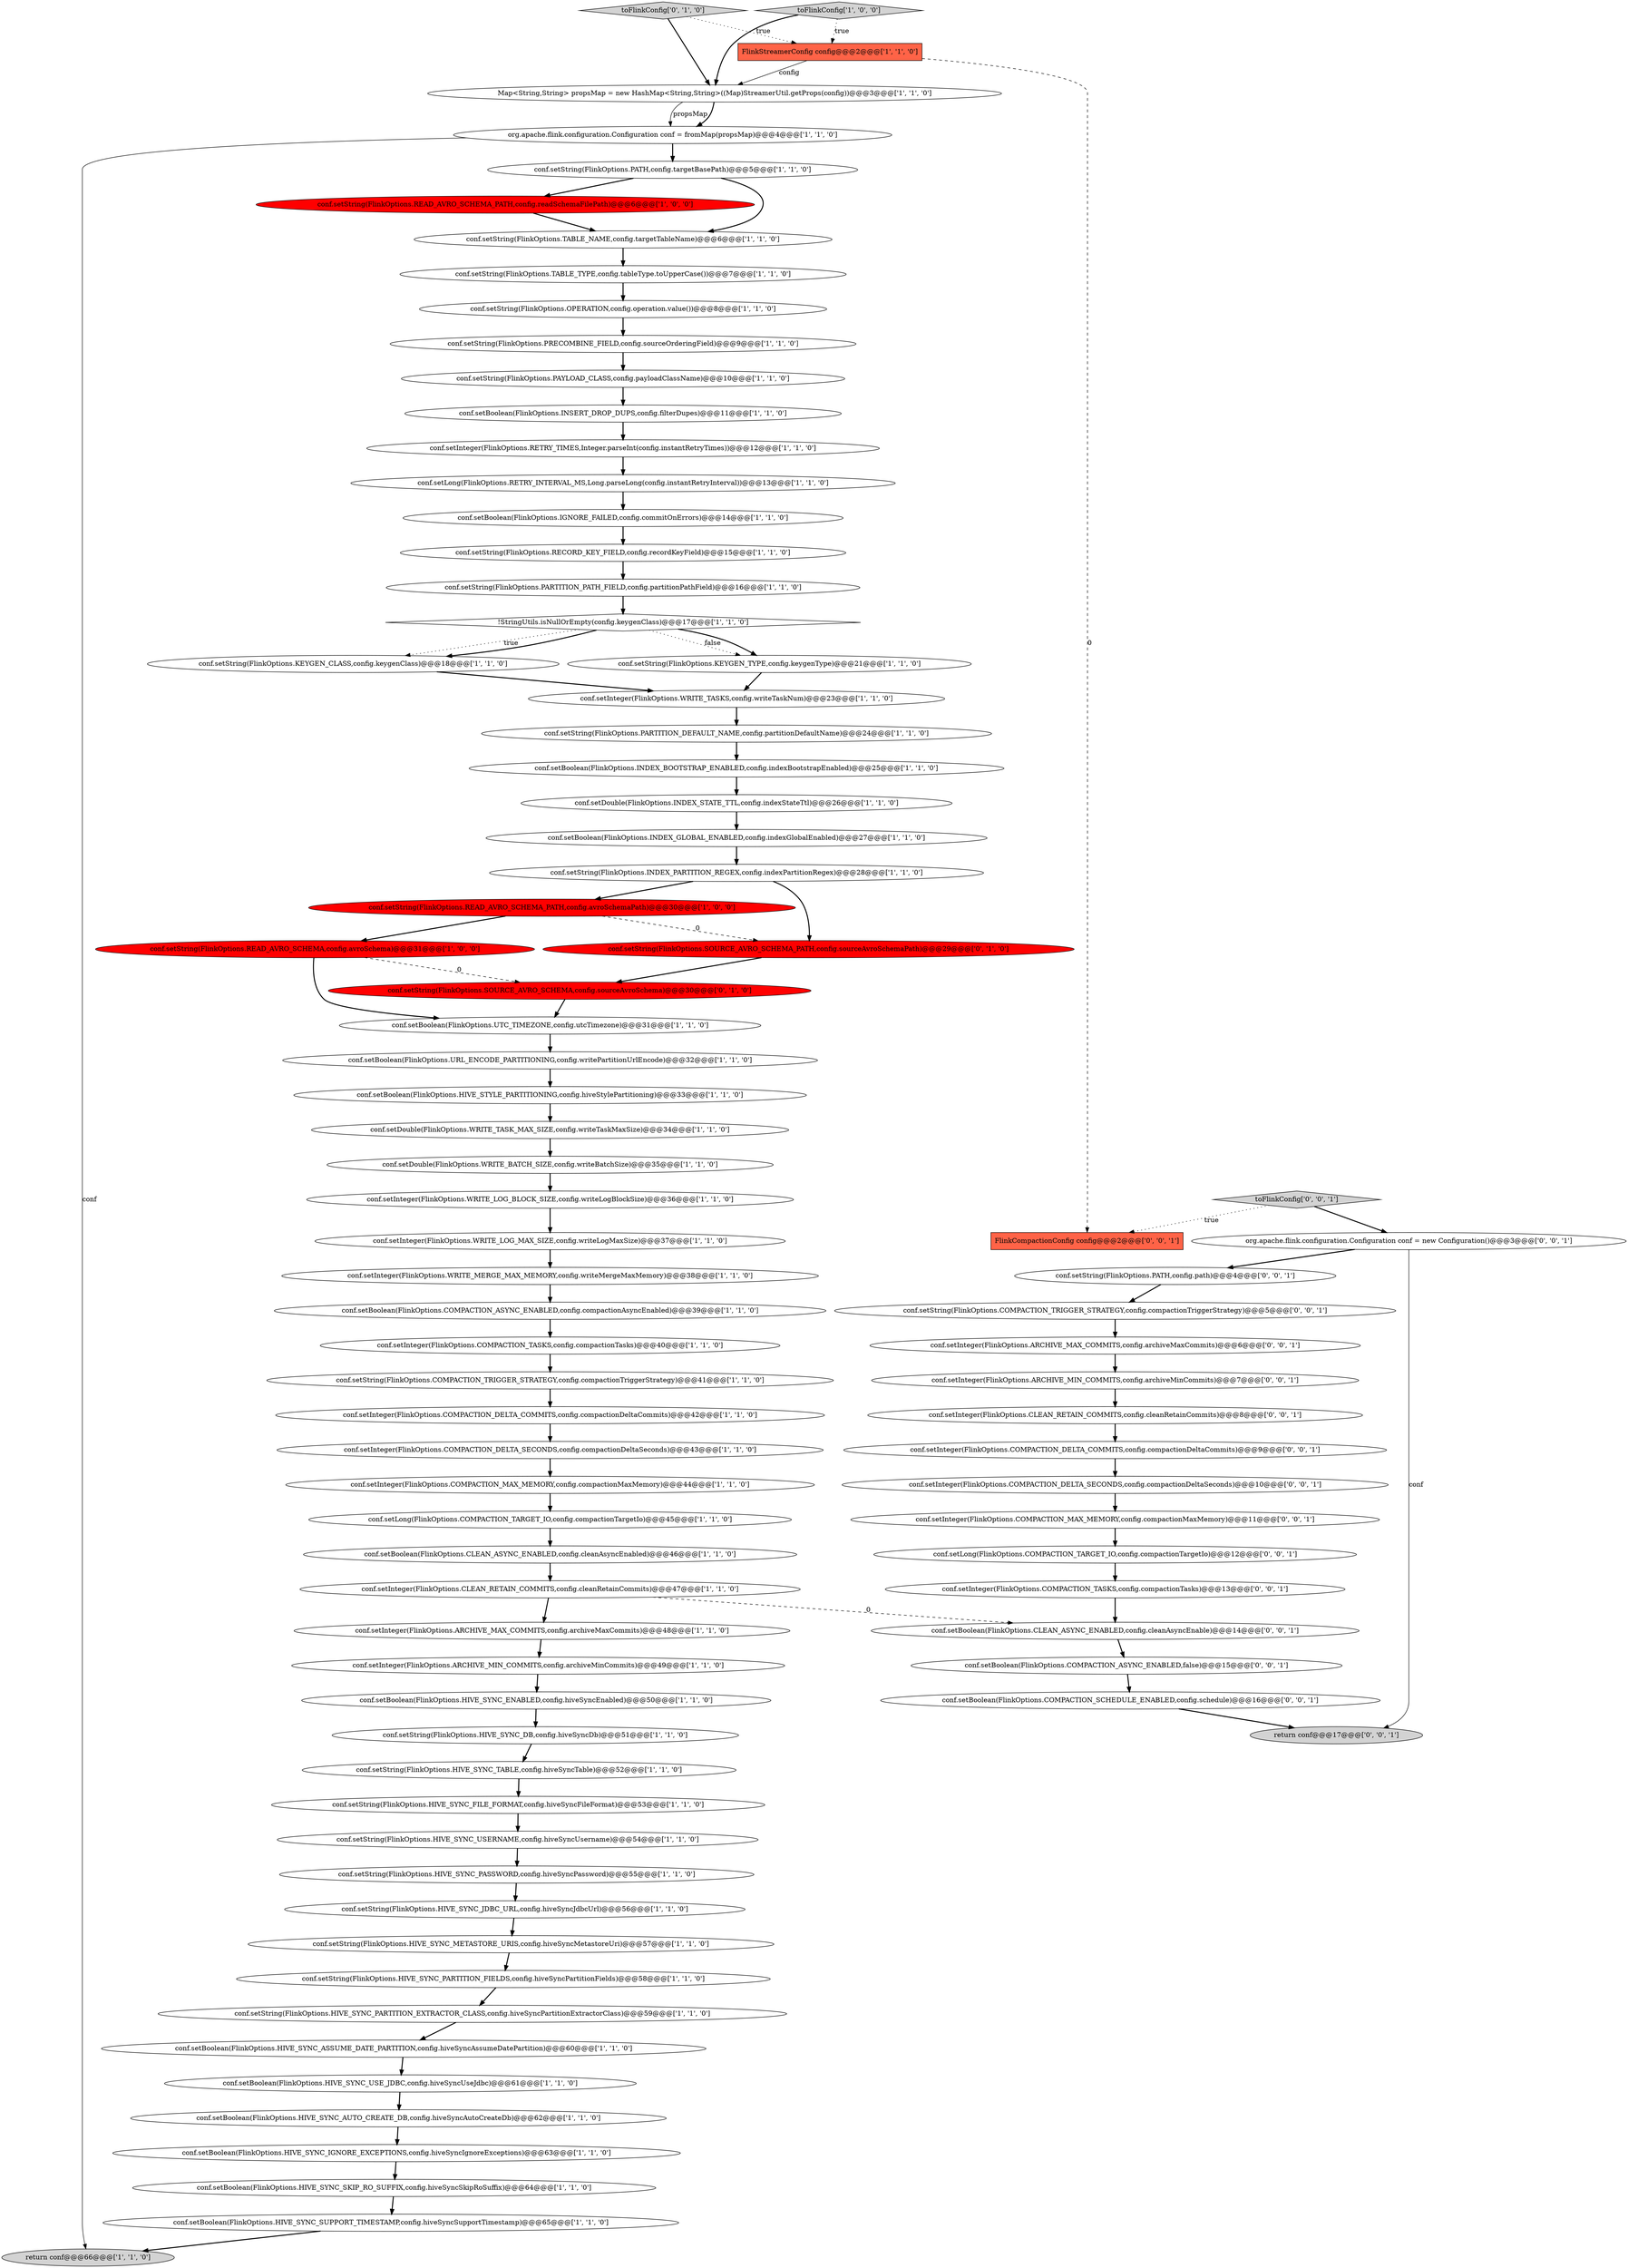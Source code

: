 digraph {
24 [style = filled, label = "conf.setString(FlinkOptions.READ_AVRO_SCHEMA_PATH,config.avroSchemaPath)@@@30@@@['1', '0', '0']", fillcolor = red, shape = ellipse image = "AAA1AAABBB1BBB"];
0 [style = filled, label = "FlinkStreamerConfig config@@@2@@@['1', '1', '0']", fillcolor = tomato, shape = box image = "AAA0AAABBB1BBB"];
74 [style = filled, label = "org.apache.flink.configuration.Configuration conf = new Configuration()@@@3@@@['0', '0', '1']", fillcolor = white, shape = ellipse image = "AAA0AAABBB3BBB"];
38 [style = filled, label = "conf.setString(FlinkOptions.COMPACTION_TRIGGER_STRATEGY,config.compactionTriggerStrategy)@@@41@@@['1', '1', '0']", fillcolor = white, shape = ellipse image = "AAA0AAABBB1BBB"];
4 [style = filled, label = "conf.setBoolean(FlinkOptions.CLEAN_ASYNC_ENABLED,config.cleanAsyncEnabled)@@@46@@@['1', '1', '0']", fillcolor = white, shape = ellipse image = "AAA0AAABBB1BBB"];
25 [style = filled, label = "conf.setBoolean(FlinkOptions.HIVE_SYNC_SUPPORT_TIMESTAMP,config.hiveSyncSupportTimestamp)@@@65@@@['1', '1', '0']", fillcolor = white, shape = ellipse image = "AAA0AAABBB1BBB"];
6 [style = filled, label = "conf.setInteger(FlinkOptions.WRITE_MERGE_MAX_MEMORY,config.writeMergeMaxMemory)@@@38@@@['1', '1', '0']", fillcolor = white, shape = ellipse image = "AAA0AAABBB1BBB"];
75 [style = filled, label = "conf.setInteger(FlinkOptions.ARCHIVE_MAX_COMMITS,config.archiveMaxCommits)@@@6@@@['0', '0', '1']", fillcolor = white, shape = ellipse image = "AAA0AAABBB3BBB"];
13 [style = filled, label = "conf.setString(FlinkOptions.KEYGEN_CLASS,config.keygenClass)@@@18@@@['1', '1', '0']", fillcolor = white, shape = ellipse image = "AAA0AAABBB1BBB"];
26 [style = filled, label = "conf.setInteger(FlinkOptions.COMPACTION_DELTA_COMMITS,config.compactionDeltaCommits)@@@42@@@['1', '1', '0']", fillcolor = white, shape = ellipse image = "AAA0AAABBB1BBB"];
15 [style = filled, label = "conf.setString(FlinkOptions.HIVE_SYNC_PARTITION_FIELDS,config.hiveSyncPartitionFields)@@@58@@@['1', '1', '0']", fillcolor = white, shape = ellipse image = "AAA0AAABBB1BBB"];
39 [style = filled, label = "conf.setString(FlinkOptions.RECORD_KEY_FIELD,config.recordKeyField)@@@15@@@['1', '1', '0']", fillcolor = white, shape = ellipse image = "AAA0AAABBB1BBB"];
58 [style = filled, label = "conf.setString(FlinkOptions.KEYGEN_TYPE,config.keygenType)@@@21@@@['1', '1', '0']", fillcolor = white, shape = ellipse image = "AAA0AAABBB1BBB"];
64 [style = filled, label = "toFlinkConfig['0', '1', '0']", fillcolor = lightgray, shape = diamond image = "AAA0AAABBB2BBB"];
67 [style = filled, label = "conf.setBoolean(FlinkOptions.COMPACTION_ASYNC_ENABLED,false)@@@15@@@['0', '0', '1']", fillcolor = white, shape = ellipse image = "AAA0AAABBB3BBB"];
68 [style = filled, label = "conf.setString(FlinkOptions.PATH,config.path)@@@4@@@['0', '0', '1']", fillcolor = white, shape = ellipse image = "AAA0AAABBB3BBB"];
7 [style = filled, label = "conf.setString(FlinkOptions.READ_AVRO_SCHEMA_PATH,config.readSchemaFilePath)@@@6@@@['1', '0', '0']", fillcolor = red, shape = ellipse image = "AAA1AAABBB1BBB"];
5 [style = filled, label = "conf.setBoolean(FlinkOptions.HIVE_STYLE_PARTITIONING,config.hiveStylePartitioning)@@@33@@@['1', '1', '0']", fillcolor = white, shape = ellipse image = "AAA0AAABBB1BBB"];
14 [style = filled, label = "conf.setBoolean(FlinkOptions.INDEX_BOOTSTRAP_ENABLED,config.indexBootstrapEnabled)@@@25@@@['1', '1', '0']", fillcolor = white, shape = ellipse image = "AAA0AAABBB1BBB"];
3 [style = filled, label = "conf.setString(FlinkOptions.INDEX_PARTITION_REGEX,config.indexPartitionRegex)@@@28@@@['1', '1', '0']", fillcolor = white, shape = ellipse image = "AAA0AAABBB1BBB"];
19 [style = filled, label = "conf.setString(FlinkOptions.PAYLOAD_CLASS,config.payloadClassName)@@@10@@@['1', '1', '0']", fillcolor = white, shape = ellipse image = "AAA0AAABBB1BBB"];
31 [style = filled, label = "conf.setString(FlinkOptions.PRECOMBINE_FIELD,config.sourceOrderingField)@@@9@@@['1', '1', '0']", fillcolor = white, shape = ellipse image = "AAA0AAABBB1BBB"];
46 [style = filled, label = "return conf@@@66@@@['1', '1', '0']", fillcolor = lightgray, shape = ellipse image = "AAA0AAABBB1BBB"];
1 [style = filled, label = "conf.setBoolean(FlinkOptions.HIVE_SYNC_SKIP_RO_SUFFIX,config.hiveSyncSkipRoSuffix)@@@64@@@['1', '1', '0']", fillcolor = white, shape = ellipse image = "AAA0AAABBB1BBB"];
18 [style = filled, label = "conf.setBoolean(FlinkOptions.HIVE_SYNC_USE_JDBC,config.hiveSyncUseJdbc)@@@61@@@['1', '1', '0']", fillcolor = white, shape = ellipse image = "AAA0AAABBB1BBB"];
57 [style = filled, label = "conf.setString(FlinkOptions.PATH,config.targetBasePath)@@@5@@@['1', '1', '0']", fillcolor = white, shape = ellipse image = "AAA0AAABBB1BBB"];
60 [style = filled, label = "conf.setDouble(FlinkOptions.INDEX_STATE_TTL,config.indexStateTtl)@@@26@@@['1', '1', '0']", fillcolor = white, shape = ellipse image = "AAA0AAABBB1BBB"];
12 [style = filled, label = "conf.setInteger(FlinkOptions.WRITE_LOG_MAX_SIZE,config.writeLogMaxSize)@@@37@@@['1', '1', '0']", fillcolor = white, shape = ellipse image = "AAA0AAABBB1BBB"];
76 [style = filled, label = "conf.setInteger(FlinkOptions.CLEAN_RETAIN_COMMITS,config.cleanRetainCommits)@@@8@@@['0', '0', '1']", fillcolor = white, shape = ellipse image = "AAA0AAABBB3BBB"];
10 [style = filled, label = "conf.setBoolean(FlinkOptions.INSERT_DROP_DUPS,config.filterDupes)@@@11@@@['1', '1', '0']", fillcolor = white, shape = ellipse image = "AAA0AAABBB1BBB"];
47 [style = filled, label = "conf.setInteger(FlinkOptions.RETRY_TIMES,Integer.parseInt(config.instantRetryTimes))@@@12@@@['1', '1', '0']", fillcolor = white, shape = ellipse image = "AAA0AAABBB1BBB"];
17 [style = filled, label = "conf.setInteger(FlinkOptions.WRITE_TASKS,config.writeTaskNum)@@@23@@@['1', '1', '0']", fillcolor = white, shape = ellipse image = "AAA0AAABBB1BBB"];
34 [style = filled, label = "conf.setLong(FlinkOptions.RETRY_INTERVAL_MS,Long.parseLong(config.instantRetryInterval))@@@13@@@['1', '1', '0']", fillcolor = white, shape = ellipse image = "AAA0AAABBB1BBB"];
78 [style = filled, label = "conf.setInteger(FlinkOptions.ARCHIVE_MIN_COMMITS,config.archiveMinCommits)@@@7@@@['0', '0', '1']", fillcolor = white, shape = ellipse image = "AAA0AAABBB3BBB"];
41 [style = filled, label = "conf.setInteger(FlinkOptions.ARCHIVE_MAX_COMMITS,config.archiveMaxCommits)@@@48@@@['1', '1', '0']", fillcolor = white, shape = ellipse image = "AAA0AAABBB1BBB"];
55 [style = filled, label = "conf.setString(FlinkOptions.HIVE_SYNC_DB,config.hiveSyncDb)@@@51@@@['1', '1', '0']", fillcolor = white, shape = ellipse image = "AAA0AAABBB1BBB"];
70 [style = filled, label = "conf.setLong(FlinkOptions.COMPACTION_TARGET_IO,config.compactionTargetIo)@@@12@@@['0', '0', '1']", fillcolor = white, shape = ellipse image = "AAA0AAABBB3BBB"];
81 [style = filled, label = "conf.setBoolean(FlinkOptions.COMPACTION_SCHEDULE_ENABLED,config.schedule)@@@16@@@['0', '0', '1']", fillcolor = white, shape = ellipse image = "AAA0AAABBB3BBB"];
45 [style = filled, label = "conf.setString(FlinkOptions.HIVE_SYNC_TABLE,config.hiveSyncTable)@@@52@@@['1', '1', '0']", fillcolor = white, shape = ellipse image = "AAA0AAABBB1BBB"];
48 [style = filled, label = "Map<String,String> propsMap = new HashMap<String,String>((Map)StreamerUtil.getProps(config))@@@3@@@['1', '1', '0']", fillcolor = white, shape = ellipse image = "AAA0AAABBB1BBB"];
53 [style = filled, label = "conf.setInteger(FlinkOptions.COMPACTION_TASKS,config.compactionTasks)@@@40@@@['1', '1', '0']", fillcolor = white, shape = ellipse image = "AAA0AAABBB1BBB"];
23 [style = filled, label = "conf.setString(FlinkOptions.HIVE_SYNC_METASTORE_URIS,config.hiveSyncMetastoreUri)@@@57@@@['1', '1', '0']", fillcolor = white, shape = ellipse image = "AAA0AAABBB1BBB"];
33 [style = filled, label = "conf.setBoolean(FlinkOptions.HIVE_SYNC_AUTO_CREATE_DB,config.hiveSyncAutoCreateDb)@@@62@@@['1', '1', '0']", fillcolor = white, shape = ellipse image = "AAA0AAABBB1BBB"];
79 [style = filled, label = "conf.setInteger(FlinkOptions.COMPACTION_MAX_MEMORY,config.compactionMaxMemory)@@@11@@@['0', '0', '1']", fillcolor = white, shape = ellipse image = "AAA0AAABBB3BBB"];
51 [style = filled, label = "conf.setString(FlinkOptions.OPERATION,config.operation.value())@@@8@@@['1', '1', '0']", fillcolor = white, shape = ellipse image = "AAA0AAABBB1BBB"];
54 [style = filled, label = "conf.setBoolean(FlinkOptions.HIVE_SYNC_ENABLED,config.hiveSyncEnabled)@@@50@@@['1', '1', '0']", fillcolor = white, shape = ellipse image = "AAA0AAABBB1BBB"];
71 [style = filled, label = "toFlinkConfig['0', '0', '1']", fillcolor = lightgray, shape = diamond image = "AAA0AAABBB3BBB"];
50 [style = filled, label = "conf.setBoolean(FlinkOptions.IGNORE_FAILED,config.commitOnErrors)@@@14@@@['1', '1', '0']", fillcolor = white, shape = ellipse image = "AAA0AAABBB1BBB"];
69 [style = filled, label = "conf.setInteger(FlinkOptions.COMPACTION_DELTA_SECONDS,config.compactionDeltaSeconds)@@@10@@@['0', '0', '1']", fillcolor = white, shape = ellipse image = "AAA0AAABBB3BBB"];
73 [style = filled, label = "FlinkCompactionConfig config@@@2@@@['0', '0', '1']", fillcolor = tomato, shape = box image = "AAA0AAABBB3BBB"];
49 [style = filled, label = "conf.setBoolean(FlinkOptions.COMPACTION_ASYNC_ENABLED,config.compactionAsyncEnabled)@@@39@@@['1', '1', '0']", fillcolor = white, shape = ellipse image = "AAA0AAABBB1BBB"];
83 [style = filled, label = "conf.setInteger(FlinkOptions.COMPACTION_TASKS,config.compactionTasks)@@@13@@@['0', '0', '1']", fillcolor = white, shape = ellipse image = "AAA0AAABBB3BBB"];
36 [style = filled, label = "conf.setString(FlinkOptions.PARTITION_DEFAULT_NAME,config.partitionDefaultName)@@@24@@@['1', '1', '0']", fillcolor = white, shape = ellipse image = "AAA0AAABBB1BBB"];
42 [style = filled, label = "conf.setDouble(FlinkOptions.WRITE_BATCH_SIZE,config.writeBatchSize)@@@35@@@['1', '1', '0']", fillcolor = white, shape = ellipse image = "AAA0AAABBB1BBB"];
61 [style = filled, label = "conf.setDouble(FlinkOptions.WRITE_TASK_MAX_SIZE,config.writeTaskMaxSize)@@@34@@@['1', '1', '0']", fillcolor = white, shape = ellipse image = "AAA0AAABBB1BBB"];
59 [style = filled, label = "conf.setString(FlinkOptions.HIVE_SYNC_USERNAME,config.hiveSyncUsername)@@@54@@@['1', '1', '0']", fillcolor = white, shape = ellipse image = "AAA0AAABBB1BBB"];
66 [style = filled, label = "conf.setString(FlinkOptions.SOURCE_AVRO_SCHEMA_PATH,config.sourceAvroSchemaPath)@@@29@@@['0', '1', '0']", fillcolor = red, shape = ellipse image = "AAA1AAABBB2BBB"];
22 [style = filled, label = "conf.setLong(FlinkOptions.COMPACTION_TARGET_IO,config.compactionTargetIo)@@@45@@@['1', '1', '0']", fillcolor = white, shape = ellipse image = "AAA0AAABBB1BBB"];
8 [style = filled, label = "conf.setString(FlinkOptions.TABLE_NAME,config.targetTableName)@@@6@@@['1', '1', '0']", fillcolor = white, shape = ellipse image = "AAA0AAABBB1BBB"];
35 [style = filled, label = "conf.setBoolean(FlinkOptions.HIVE_SYNC_IGNORE_EXCEPTIONS,config.hiveSyncIgnoreExceptions)@@@63@@@['1', '1', '0']", fillcolor = white, shape = ellipse image = "AAA0AAABBB1BBB"];
28 [style = filled, label = "conf.setString(FlinkOptions.HIVE_SYNC_JDBC_URL,config.hiveSyncJdbcUrl)@@@56@@@['1', '1', '0']", fillcolor = white, shape = ellipse image = "AAA0AAABBB1BBB"];
77 [style = filled, label = "return conf@@@17@@@['0', '0', '1']", fillcolor = lightgray, shape = ellipse image = "AAA0AAABBB3BBB"];
16 [style = filled, label = "conf.setBoolean(FlinkOptions.HIVE_SYNC_ASSUME_DATE_PARTITION,config.hiveSyncAssumeDatePartition)@@@60@@@['1', '1', '0']", fillcolor = white, shape = ellipse image = "AAA0AAABBB1BBB"];
43 [style = filled, label = "conf.setInteger(FlinkOptions.COMPACTION_DELTA_SECONDS,config.compactionDeltaSeconds)@@@43@@@['1', '1', '0']", fillcolor = white, shape = ellipse image = "AAA0AAABBB1BBB"];
2 [style = filled, label = "conf.setString(FlinkOptions.TABLE_TYPE,config.tableType.toUpperCase())@@@7@@@['1', '1', '0']", fillcolor = white, shape = ellipse image = "AAA0AAABBB1BBB"];
37 [style = filled, label = "conf.setInteger(FlinkOptions.CLEAN_RETAIN_COMMITS,config.cleanRetainCommits)@@@47@@@['1', '1', '0']", fillcolor = white, shape = ellipse image = "AAA0AAABBB1BBB"];
82 [style = filled, label = "conf.setInteger(FlinkOptions.COMPACTION_DELTA_COMMITS,config.compactionDeltaCommits)@@@9@@@['0', '0', '1']", fillcolor = white, shape = ellipse image = "AAA0AAABBB3BBB"];
63 [style = filled, label = "conf.setInteger(FlinkOptions.ARCHIVE_MIN_COMMITS,config.archiveMinCommits)@@@49@@@['1', '1', '0']", fillcolor = white, shape = ellipse image = "AAA0AAABBB1BBB"];
52 [style = filled, label = "conf.setBoolean(FlinkOptions.UTC_TIMEZONE,config.utcTimezone)@@@31@@@['1', '1', '0']", fillcolor = white, shape = ellipse image = "AAA0AAABBB1BBB"];
32 [style = filled, label = "!StringUtils.isNullOrEmpty(config.keygenClass)@@@17@@@['1', '1', '0']", fillcolor = white, shape = diamond image = "AAA0AAABBB1BBB"];
62 [style = filled, label = "toFlinkConfig['1', '0', '0']", fillcolor = lightgray, shape = diamond image = "AAA0AAABBB1BBB"];
11 [style = filled, label = "org.apache.flink.configuration.Configuration conf = fromMap(propsMap)@@@4@@@['1', '1', '0']", fillcolor = white, shape = ellipse image = "AAA0AAABBB1BBB"];
29 [style = filled, label = "conf.setString(FlinkOptions.HIVE_SYNC_PARTITION_EXTRACTOR_CLASS,config.hiveSyncPartitionExtractorClass)@@@59@@@['1', '1', '0']", fillcolor = white, shape = ellipse image = "AAA0AAABBB1BBB"];
56 [style = filled, label = "conf.setBoolean(FlinkOptions.URL_ENCODE_PARTITIONING,config.writePartitionUrlEncode)@@@32@@@['1', '1', '0']", fillcolor = white, shape = ellipse image = "AAA0AAABBB1BBB"];
21 [style = filled, label = "conf.setString(FlinkOptions.HIVE_SYNC_PASSWORD,config.hiveSyncPassword)@@@55@@@['1', '1', '0']", fillcolor = white, shape = ellipse image = "AAA0AAABBB1BBB"];
72 [style = filled, label = "conf.setBoolean(FlinkOptions.CLEAN_ASYNC_ENABLED,config.cleanAsyncEnable)@@@14@@@['0', '0', '1']", fillcolor = white, shape = ellipse image = "AAA0AAABBB3BBB"];
44 [style = filled, label = "conf.setInteger(FlinkOptions.WRITE_LOG_BLOCK_SIZE,config.writeLogBlockSize)@@@36@@@['1', '1', '0']", fillcolor = white, shape = ellipse image = "AAA0AAABBB1BBB"];
9 [style = filled, label = "conf.setString(FlinkOptions.HIVE_SYNC_FILE_FORMAT,config.hiveSyncFileFormat)@@@53@@@['1', '1', '0']", fillcolor = white, shape = ellipse image = "AAA0AAABBB1BBB"];
30 [style = filled, label = "conf.setString(FlinkOptions.READ_AVRO_SCHEMA,config.avroSchema)@@@31@@@['1', '0', '0']", fillcolor = red, shape = ellipse image = "AAA1AAABBB1BBB"];
80 [style = filled, label = "conf.setString(FlinkOptions.COMPACTION_TRIGGER_STRATEGY,config.compactionTriggerStrategy)@@@5@@@['0', '0', '1']", fillcolor = white, shape = ellipse image = "AAA0AAABBB3BBB"];
40 [style = filled, label = "conf.setBoolean(FlinkOptions.INDEX_GLOBAL_ENABLED,config.indexGlobalEnabled)@@@27@@@['1', '1', '0']", fillcolor = white, shape = ellipse image = "AAA0AAABBB1BBB"];
65 [style = filled, label = "conf.setString(FlinkOptions.SOURCE_AVRO_SCHEMA,config.sourceAvroSchema)@@@30@@@['0', '1', '0']", fillcolor = red, shape = ellipse image = "AAA1AAABBB2BBB"];
27 [style = filled, label = "conf.setString(FlinkOptions.PARTITION_PATH_FIELD,config.partitionPathField)@@@16@@@['1', '1', '0']", fillcolor = white, shape = ellipse image = "AAA0AAABBB1BBB"];
20 [style = filled, label = "conf.setInteger(FlinkOptions.COMPACTION_MAX_MEMORY,config.compactionMaxMemory)@@@44@@@['1', '1', '0']", fillcolor = white, shape = ellipse image = "AAA0AAABBB1BBB"];
54->55 [style = bold, label=""];
27->32 [style = bold, label=""];
3->24 [style = bold, label=""];
32->58 [style = dotted, label="false"];
2->51 [style = bold, label=""];
30->52 [style = bold, label=""];
67->81 [style = bold, label=""];
57->8 [style = bold, label=""];
7->8 [style = bold, label=""];
34->50 [style = bold, label=""];
21->28 [style = bold, label=""];
24->30 [style = bold, label=""];
22->4 [style = bold, label=""];
58->17 [style = bold, label=""];
17->36 [style = bold, label=""];
13->17 [style = bold, label=""];
42->44 [style = bold, label=""];
3->66 [style = bold, label=""];
71->74 [style = bold, label=""];
37->72 [style = dashed, label="0"];
71->73 [style = dotted, label="true"];
62->0 [style = dotted, label="true"];
38->26 [style = bold, label=""];
32->13 [style = dotted, label="true"];
47->34 [style = bold, label=""];
53->38 [style = bold, label=""];
75->78 [style = bold, label=""];
70->83 [style = bold, label=""];
63->54 [style = bold, label=""];
0->73 [style = dashed, label="0"];
68->80 [style = bold, label=""];
81->77 [style = bold, label=""];
48->11 [style = solid, label="propsMap"];
6->49 [style = bold, label=""];
26->43 [style = bold, label=""];
14->60 [style = bold, label=""];
36->14 [style = bold, label=""];
44->12 [style = bold, label=""];
50->39 [style = bold, label=""];
40->3 [style = bold, label=""];
32->58 [style = bold, label=""];
57->7 [style = bold, label=""];
5->61 [style = bold, label=""];
62->48 [style = bold, label=""];
76->82 [style = bold, label=""];
64->0 [style = dotted, label="true"];
11->57 [style = bold, label=""];
29->16 [style = bold, label=""];
15->29 [style = bold, label=""];
59->21 [style = bold, label=""];
66->65 [style = bold, label=""];
16->18 [style = bold, label=""];
11->46 [style = solid, label="conf"];
37->41 [style = bold, label=""];
43->20 [style = bold, label=""];
18->33 [style = bold, label=""];
23->15 [style = bold, label=""];
69->79 [style = bold, label=""];
56->5 [style = bold, label=""];
74->77 [style = solid, label="conf"];
19->10 [style = bold, label=""];
55->45 [style = bold, label=""];
35->1 [style = bold, label=""];
65->52 [style = bold, label=""];
8->2 [style = bold, label=""];
48->11 [style = bold, label=""];
28->23 [style = bold, label=""];
9->59 [style = bold, label=""];
74->68 [style = bold, label=""];
61->42 [style = bold, label=""];
30->65 [style = dashed, label="0"];
1->25 [style = bold, label=""];
31->19 [style = bold, label=""];
45->9 [style = bold, label=""];
0->48 [style = solid, label="config"];
80->75 [style = bold, label=""];
33->35 [style = bold, label=""];
52->56 [style = bold, label=""];
24->66 [style = dashed, label="0"];
25->46 [style = bold, label=""];
39->27 [style = bold, label=""];
12->6 [style = bold, label=""];
20->22 [style = bold, label=""];
49->53 [style = bold, label=""];
79->70 [style = bold, label=""];
4->37 [style = bold, label=""];
82->69 [style = bold, label=""];
60->40 [style = bold, label=""];
10->47 [style = bold, label=""];
72->67 [style = bold, label=""];
78->76 [style = bold, label=""];
51->31 [style = bold, label=""];
32->13 [style = bold, label=""];
41->63 [style = bold, label=""];
64->48 [style = bold, label=""];
83->72 [style = bold, label=""];
}
